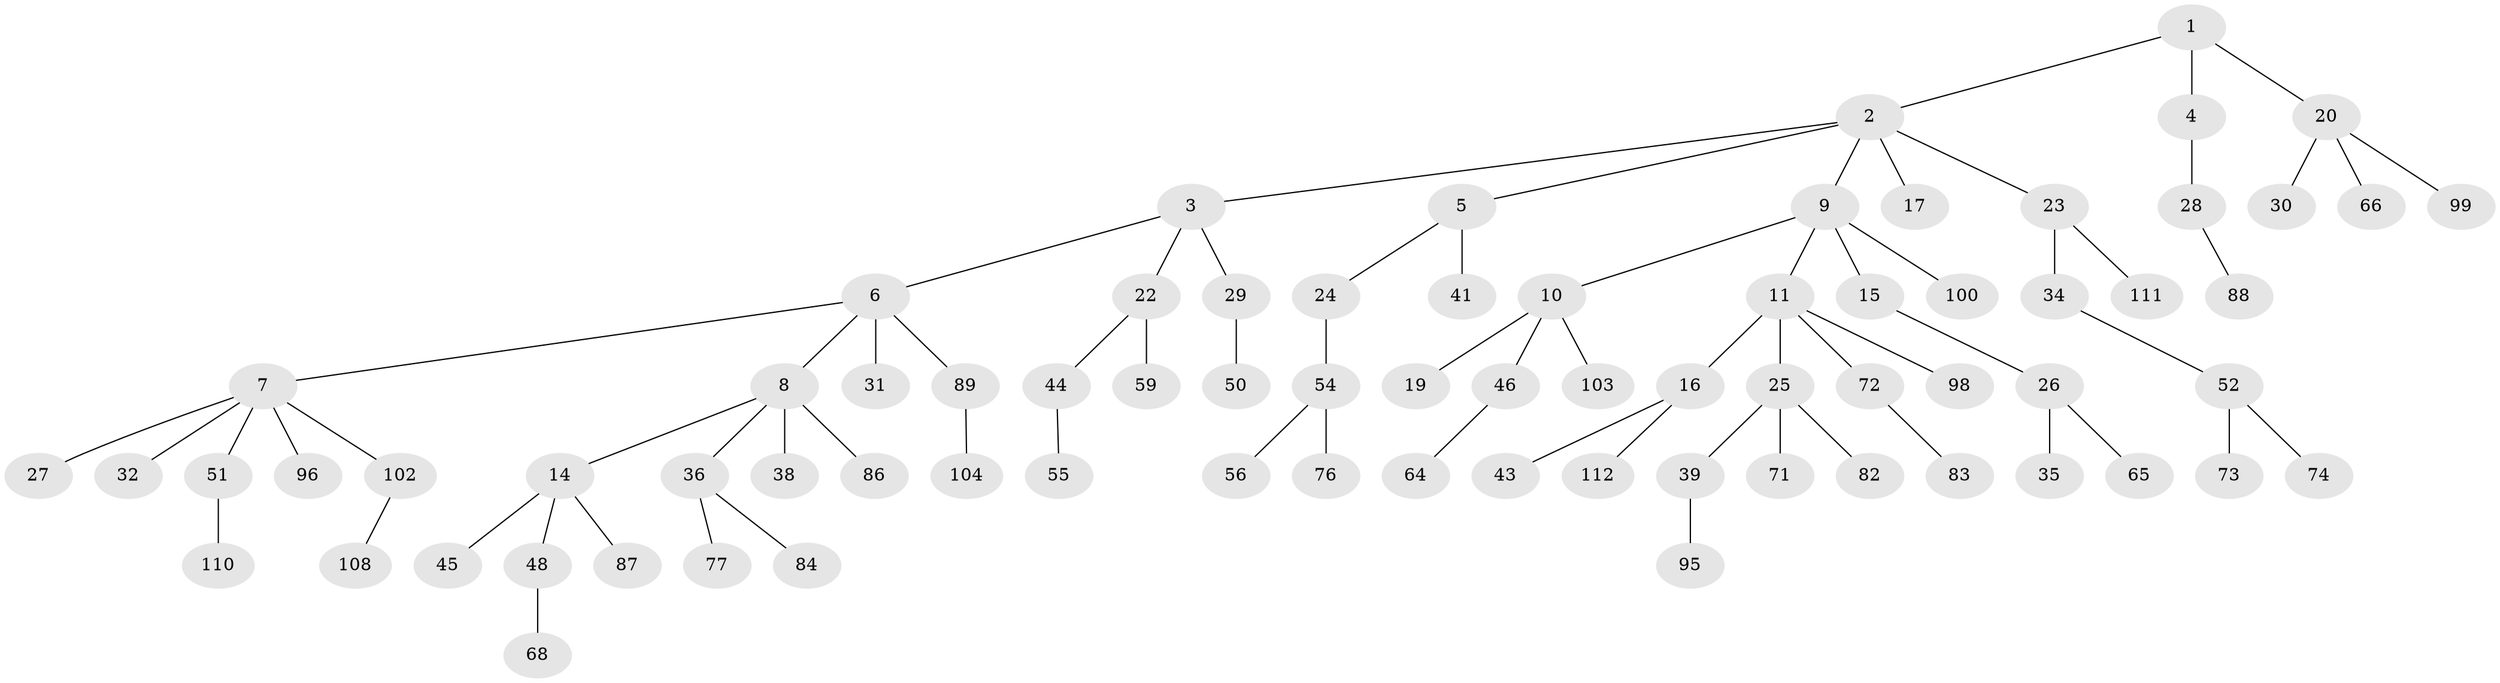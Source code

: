 // Generated by graph-tools (version 1.1) at 2025/24/03/03/25 07:24:06]
// undirected, 75 vertices, 74 edges
graph export_dot {
graph [start="1"]
  node [color=gray90,style=filled];
  1 [super="+85"];
  2 [super="+13"];
  3 [super="+21"];
  4 [super="+106"];
  5;
  6;
  7 [super="+12"];
  8 [super="+67"];
  9 [super="+60"];
  10 [super="+18"];
  11 [super="+57"];
  14 [super="+47"];
  15;
  16 [super="+33"];
  17;
  19 [super="+97"];
  20 [super="+109"];
  22 [super="+37"];
  23 [super="+101"];
  24 [super="+63"];
  25 [super="+49"];
  26 [super="+91"];
  27;
  28 [super="+107"];
  29;
  30;
  31 [super="+70"];
  32;
  34 [super="+79"];
  35;
  36 [super="+42"];
  38;
  39 [super="+40"];
  41 [super="+62"];
  43 [super="+75"];
  44 [super="+92"];
  45;
  46 [super="+53"];
  48;
  50;
  51 [super="+58"];
  52 [super="+69"];
  54 [super="+61"];
  55;
  56 [super="+90"];
  59;
  64;
  65 [super="+93"];
  66 [super="+81"];
  68 [super="+78"];
  71;
  72;
  73;
  74;
  76;
  77 [super="+80"];
  82;
  83;
  84;
  86;
  87;
  88 [super="+94"];
  89;
  95;
  96;
  98;
  99;
  100;
  102;
  103;
  104 [super="+105"];
  108;
  110;
  111;
  112;
  1 -- 2;
  1 -- 4;
  1 -- 20;
  2 -- 3;
  2 -- 5;
  2 -- 9;
  2 -- 17;
  2 -- 23;
  3 -- 6;
  3 -- 29;
  3 -- 22;
  4 -- 28;
  5 -- 24;
  5 -- 41;
  6 -- 7;
  6 -- 8;
  6 -- 31;
  6 -- 89;
  7 -- 51;
  7 -- 102;
  7 -- 32;
  7 -- 27;
  7 -- 96;
  8 -- 14;
  8 -- 36;
  8 -- 38;
  8 -- 86;
  9 -- 10;
  9 -- 11;
  9 -- 15;
  9 -- 100;
  10 -- 46;
  10 -- 103;
  10 -- 19;
  11 -- 16;
  11 -- 25;
  11 -- 72;
  11 -- 98;
  14 -- 45;
  14 -- 48;
  14 -- 87;
  15 -- 26;
  16 -- 43;
  16 -- 112;
  20 -- 30;
  20 -- 66;
  20 -- 99;
  22 -- 44;
  22 -- 59;
  23 -- 34;
  23 -- 111;
  24 -- 54;
  25 -- 39;
  25 -- 71;
  25 -- 82;
  26 -- 35;
  26 -- 65;
  28 -- 88;
  29 -- 50;
  34 -- 52;
  36 -- 77;
  36 -- 84;
  39 -- 95;
  44 -- 55;
  46 -- 64;
  48 -- 68;
  51 -- 110;
  52 -- 73;
  52 -- 74;
  54 -- 56;
  54 -- 76;
  72 -- 83;
  89 -- 104;
  102 -- 108;
}
